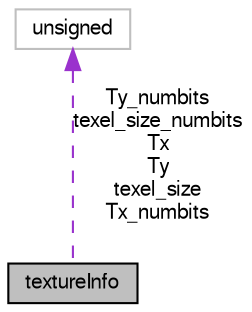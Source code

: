 digraph G
{
  bgcolor="transparent";
  edge [fontname="FreeSans",fontsize="10",labelfontname="FreeSans",labelfontsize="10"];
  node [fontname="FreeSans",fontsize="10",shape=record];
  Node1 [label="textureInfo",height=0.2,width=0.4,color="black", fillcolor="grey75", style="filled" fontcolor="black"];
  Node2 -> Node1 [dir=back,color="darkorchid3",fontsize="10",style="dashed",label="Ty_numbits\ntexel_size_numbits\nTx\nTy\ntexel_size\nTx_numbits",fontname="FreeSans"];
  Node2 [label="unsigned",height=0.2,width=0.4,color="grey75"];
}
